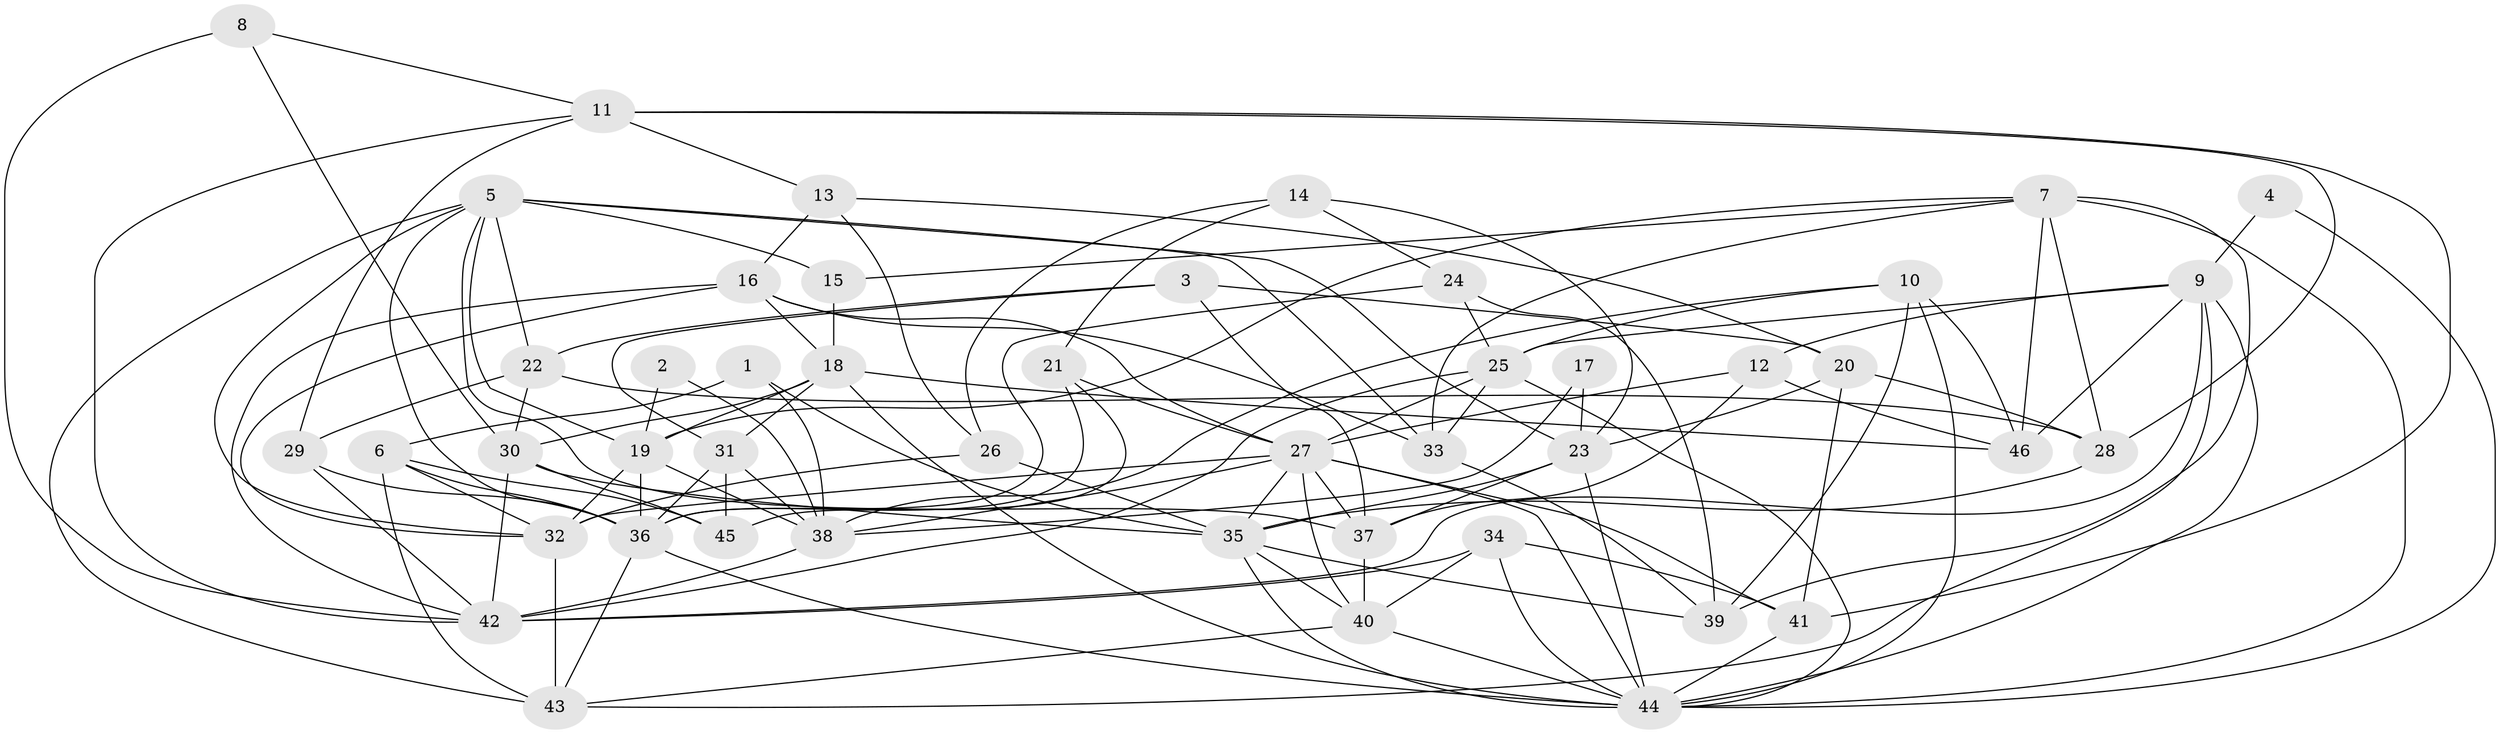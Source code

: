 // original degree distribution, {3: 0.22826086956521738, 4: 0.32608695652173914, 6: 0.07608695652173914, 8: 0.03260869565217391, 2: 0.15217391304347827, 5: 0.15217391304347827, 7: 0.03260869565217391}
// Generated by graph-tools (version 1.1) at 2025/50/03/09/25 03:50:01]
// undirected, 46 vertices, 129 edges
graph export_dot {
graph [start="1"]
  node [color=gray90,style=filled];
  1;
  2;
  3;
  4;
  5;
  6;
  7;
  8;
  9;
  10;
  11;
  12;
  13;
  14;
  15;
  16;
  17;
  18;
  19;
  20;
  21;
  22;
  23;
  24;
  25;
  26;
  27;
  28;
  29;
  30;
  31;
  32;
  33;
  34;
  35;
  36;
  37;
  38;
  39;
  40;
  41;
  42;
  43;
  44;
  45;
  46;
  1 -- 6 [weight=1.0];
  1 -- 35 [weight=1.0];
  1 -- 38 [weight=1.0];
  2 -- 19 [weight=1.0];
  2 -- 38 [weight=1.0];
  3 -- 20 [weight=1.0];
  3 -- 22 [weight=1.0];
  3 -- 31 [weight=1.0];
  3 -- 37 [weight=1.0];
  4 -- 9 [weight=1.0];
  4 -- 44 [weight=1.0];
  5 -- 15 [weight=1.0];
  5 -- 19 [weight=1.0];
  5 -- 22 [weight=1.0];
  5 -- 23 [weight=2.0];
  5 -- 32 [weight=1.0];
  5 -- 33 [weight=1.0];
  5 -- 36 [weight=1.0];
  5 -- 37 [weight=1.0];
  5 -- 43 [weight=1.0];
  6 -- 32 [weight=1.0];
  6 -- 36 [weight=1.0];
  6 -- 43 [weight=2.0];
  6 -- 45 [weight=1.0];
  7 -- 15 [weight=1.0];
  7 -- 19 [weight=1.0];
  7 -- 28 [weight=1.0];
  7 -- 33 [weight=1.0];
  7 -- 39 [weight=1.0];
  7 -- 44 [weight=1.0];
  7 -- 46 [weight=1.0];
  8 -- 11 [weight=1.0];
  8 -- 30 [weight=1.0];
  8 -- 42 [weight=1.0];
  9 -- 12 [weight=1.0];
  9 -- 25 [weight=1.0];
  9 -- 42 [weight=1.0];
  9 -- 43 [weight=1.0];
  9 -- 44 [weight=1.0];
  9 -- 46 [weight=1.0];
  10 -- 25 [weight=1.0];
  10 -- 38 [weight=1.0];
  10 -- 39 [weight=1.0];
  10 -- 44 [weight=1.0];
  10 -- 46 [weight=1.0];
  11 -- 13 [weight=1.0];
  11 -- 28 [weight=1.0];
  11 -- 29 [weight=1.0];
  11 -- 41 [weight=1.0];
  11 -- 42 [weight=1.0];
  12 -- 27 [weight=1.0];
  12 -- 37 [weight=1.0];
  12 -- 46 [weight=1.0];
  13 -- 16 [weight=1.0];
  13 -- 20 [weight=1.0];
  13 -- 26 [weight=1.0];
  14 -- 21 [weight=1.0];
  14 -- 23 [weight=1.0];
  14 -- 24 [weight=1.0];
  14 -- 26 [weight=1.0];
  15 -- 18 [weight=1.0];
  16 -- 18 [weight=1.0];
  16 -- 27 [weight=1.0];
  16 -- 32 [weight=1.0];
  16 -- 33 [weight=1.0];
  16 -- 42 [weight=1.0];
  17 -- 23 [weight=1.0];
  17 -- 38 [weight=1.0];
  18 -- 19 [weight=1.0];
  18 -- 30 [weight=1.0];
  18 -- 31 [weight=1.0];
  18 -- 44 [weight=1.0];
  18 -- 46 [weight=1.0];
  19 -- 32 [weight=1.0];
  19 -- 36 [weight=1.0];
  19 -- 38 [weight=1.0];
  20 -- 23 [weight=1.0];
  20 -- 28 [weight=1.0];
  20 -- 41 [weight=1.0];
  21 -- 27 [weight=1.0];
  21 -- 36 [weight=1.0];
  21 -- 45 [weight=1.0];
  22 -- 28 [weight=1.0];
  22 -- 29 [weight=1.0];
  22 -- 30 [weight=1.0];
  23 -- 35 [weight=1.0];
  23 -- 37 [weight=1.0];
  23 -- 44 [weight=1.0];
  24 -- 25 [weight=1.0];
  24 -- 36 [weight=2.0];
  24 -- 39 [weight=1.0];
  25 -- 27 [weight=1.0];
  25 -- 33 [weight=1.0];
  25 -- 42 [weight=1.0];
  25 -- 44 [weight=1.0];
  26 -- 32 [weight=1.0];
  26 -- 35 [weight=2.0];
  27 -- 32 [weight=1.0];
  27 -- 35 [weight=1.0];
  27 -- 37 [weight=1.0];
  27 -- 38 [weight=1.0];
  27 -- 40 [weight=1.0];
  27 -- 41 [weight=1.0];
  27 -- 44 [weight=1.0];
  28 -- 35 [weight=1.0];
  29 -- 36 [weight=1.0];
  29 -- 42 [weight=1.0];
  30 -- 35 [weight=1.0];
  30 -- 42 [weight=1.0];
  30 -- 45 [weight=1.0];
  31 -- 36 [weight=1.0];
  31 -- 38 [weight=1.0];
  31 -- 45 [weight=1.0];
  32 -- 43 [weight=1.0];
  33 -- 39 [weight=1.0];
  34 -- 40 [weight=1.0];
  34 -- 41 [weight=1.0];
  34 -- 42 [weight=1.0];
  34 -- 44 [weight=1.0];
  35 -- 39 [weight=1.0];
  35 -- 40 [weight=1.0];
  35 -- 44 [weight=1.0];
  36 -- 43 [weight=1.0];
  36 -- 44 [weight=1.0];
  37 -- 40 [weight=2.0];
  38 -- 42 [weight=1.0];
  40 -- 43 [weight=1.0];
  40 -- 44 [weight=1.0];
  41 -- 44 [weight=1.0];
}

